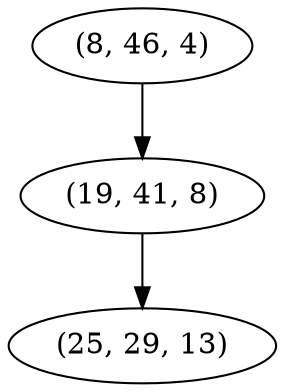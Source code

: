 digraph tree {
    "(8, 46, 4)";
    "(19, 41, 8)";
    "(25, 29, 13)";
    "(8, 46, 4)" -> "(19, 41, 8)";
    "(19, 41, 8)" -> "(25, 29, 13)";
}
